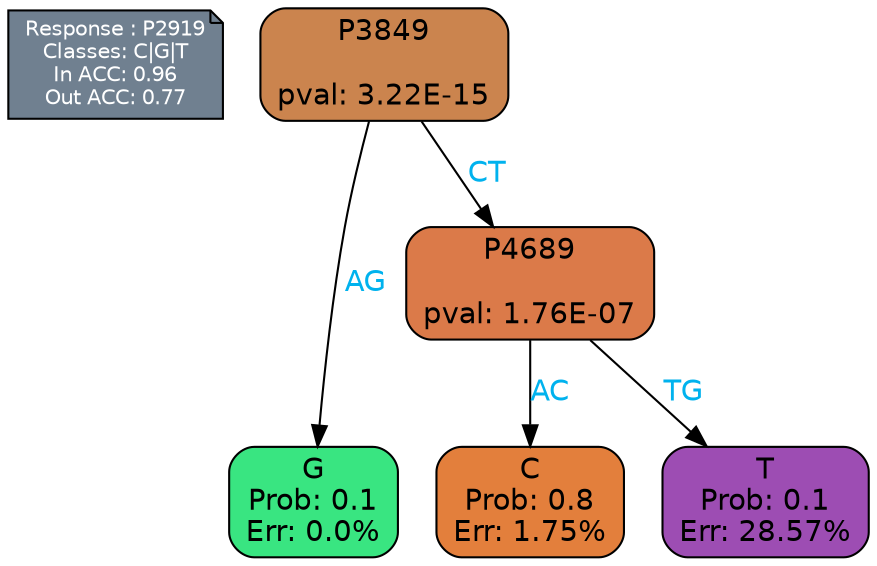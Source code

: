 digraph Tree {
node [shape=box, style="filled, rounded", color="black", fontname=helvetica] ;
graph [ranksep=equally, splines=polylines, bgcolor=transparent, dpi=600] ;
edge [fontname=helvetica] ;
LEGEND [label="Response : P2919
Classes: C|G|T
In ACC: 0.96
Out ACC: 0.77
",shape=note,align=left,style=filled,fillcolor="slategray",fontcolor="white",fontsize=10];1 [label="P3849

pval: 3.22E-15", fillcolor="#cb844e"] ;
2 [label="G
Prob: 0.1
Err: 0.0%", fillcolor="#39e581"] ;
3 [label="P4689

pval: 1.76E-07", fillcolor="#db7a49"] ;
4 [label="C
Prob: 0.8
Err: 1.75%", fillcolor="#e37f3c"] ;
5 [label="T
Prob: 0.1
Err: 28.57%", fillcolor="#9d4db3"] ;
1 -> 2 [label="AG",fontcolor=deepskyblue2] ;
1 -> 3 [label="CT",fontcolor=deepskyblue2] ;
3 -> 4 [label="AC",fontcolor=deepskyblue2] ;
3 -> 5 [label="TG",fontcolor=deepskyblue2] ;
{rank = same; 2;4;5;}{rank = same; LEGEND;1;}}